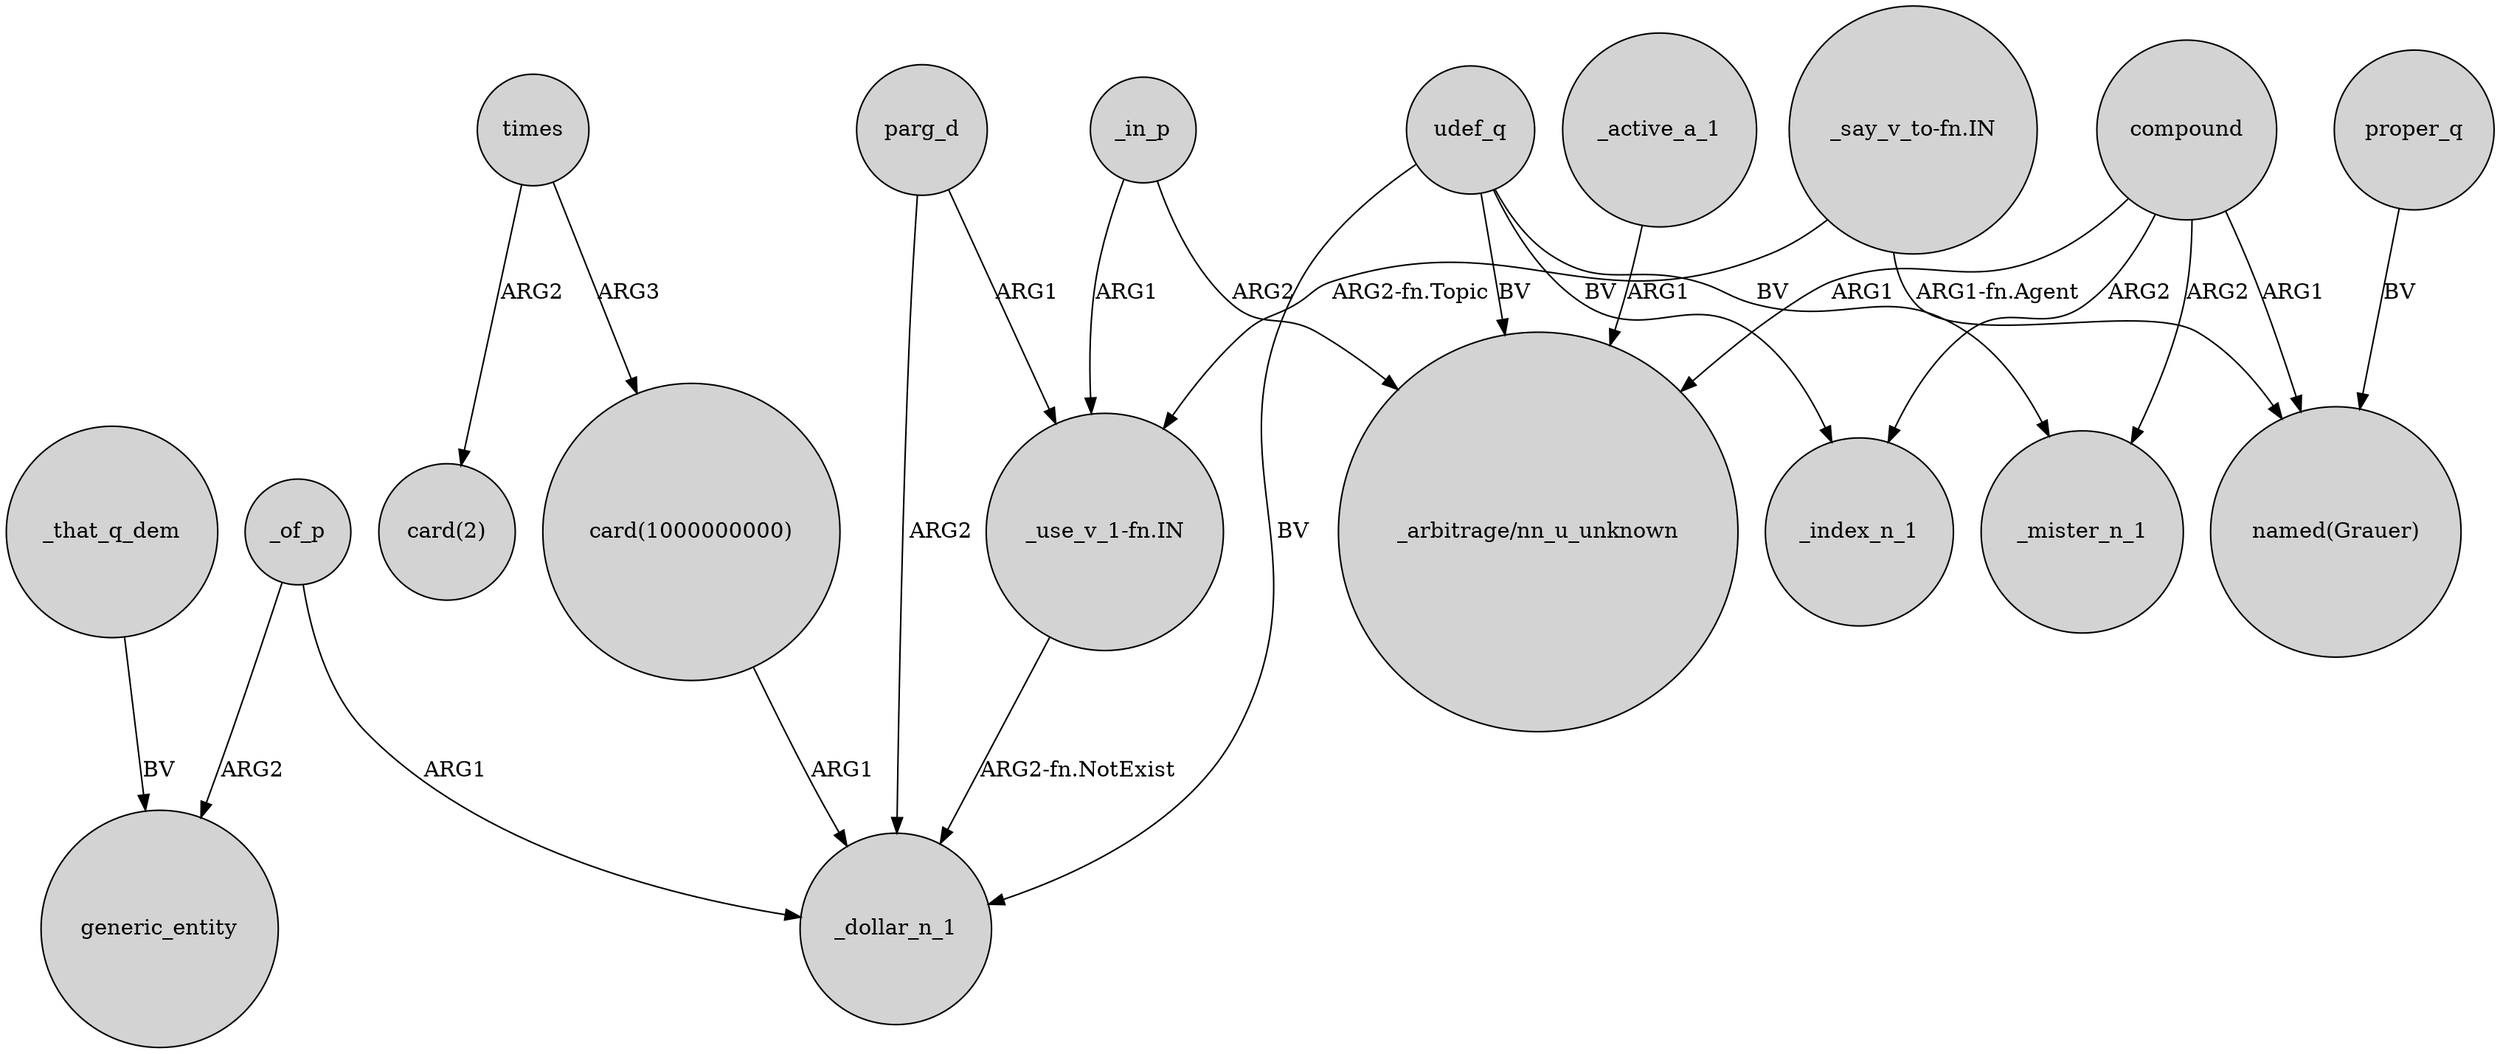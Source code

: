 digraph {
	node [shape=circle style=filled]
	_of_p -> generic_entity [label=ARG2]
	"_use_v_1-fn.IN" -> _dollar_n_1 [label="ARG2-fn.NotExist"]
	compound -> _index_n_1 [label=ARG2]
	_that_q_dem -> generic_entity [label=BV]
	_of_p -> _dollar_n_1 [label=ARG1]
	compound -> _mister_n_1 [label=ARG2]
	compound -> "named(Grauer)" [label=ARG1]
	udef_q -> _mister_n_1 [label=BV]
	udef_q -> _index_n_1 [label=BV]
	times -> "card(1000000000)" [label=ARG3]
	proper_q -> "named(Grauer)" [label=BV]
	parg_d -> "_use_v_1-fn.IN" [label=ARG1]
	udef_q -> "_arbitrage/nn_u_unknown" [label=BV]
	compound -> "_arbitrage/nn_u_unknown" [label=ARG1]
	"_say_v_to-fn.IN" -> "_use_v_1-fn.IN" [label="ARG2-fn.Topic"]
	_in_p -> "_use_v_1-fn.IN" [label=ARG1]
	times -> "card(2)" [label=ARG2]
	"_say_v_to-fn.IN" -> "named(Grauer)" [label="ARG1-fn.Agent"]
	parg_d -> _dollar_n_1 [label=ARG2]
	_in_p -> "_arbitrage/nn_u_unknown" [label=ARG2]
	"card(1000000000)" -> _dollar_n_1 [label=ARG1]
	_active_a_1 -> "_arbitrage/nn_u_unknown" [label=ARG1]
	udef_q -> _dollar_n_1 [label=BV]
}
